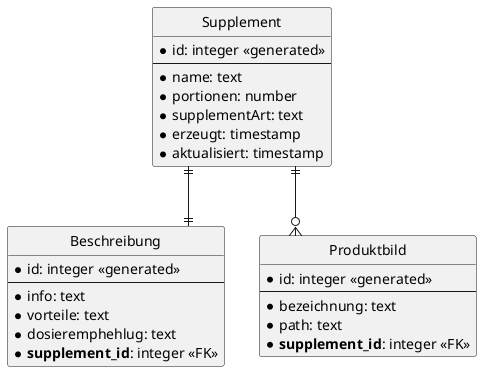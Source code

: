 @startuml ER Diagramm Supplement

' Preview durch <Alt>d

' hide the spot
hide circle

skinparam linetype ortho

entity "Supplement" {
  * id: integer <<generated>>
  --
  * name: text
  * portionen: number
  * supplementArt: text
  * erzeugt: timestamp
  * aktualisiert: timestamp
}

entity "Beschreibung" {
  * id: integer <<generated>>
  --
  * info: text
  * vorteile: text
  * dosieremphehlug: text
  * **supplement_id**: integer <<FK>>
}

entity "Produktbild" {
  * id: integer <<generated>>
  --
  * bezeichnung: text
  * path: text
  * **supplement_id**: integer <<FK>>
}

Supplement ||--|| Beschreibung
Supplement ||--o{ Produktbild


@enduml
